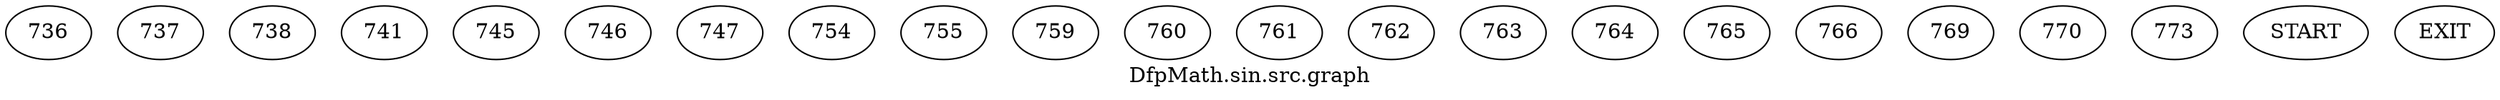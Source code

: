 /* --------------------------------------------------- */
/* Generated by Dr. Garbage Control Flow Graph Factory */
/* http://www.drgarbage.com                            */
/* Version: 4.5.0.201508311741                         */
/* Retrieved on: 2020-01-06 18:48:36.408               */
/* --------------------------------------------------- */
digraph "DfpMath.sin.src.graph" {
 graph [label="DfpMath.sin.src.graph"];
 2 [label="736" ]
 3 [label="737" ]
 4 [label="738" ]
 5 [label="741" ]
 6 [label="745" ]
 7 [label="746" ]
 8 [label="747" ]
 9 [label="754" ]
 10 [label="755" ]
 11 [label="759" ]
 12 [label="760" ]
 13 [label="761" ]
 14 [label="762" ]
 15 [label="763" ]
 16 [label="764" ]
 17 [label="765" ]
 18 [label="766" ]
 19 [label="769" ]
 20 [label="770" ]
 21 [label="773" ]
 22 [label="START" ]
 23 [label="EXIT" ]
 22  2
 2  3
 3  4
 4  5
 5  6
 6  7
 7  8
 6  9
 8  9
 9  10
 9  11
 10  11
 11  12
 12  13
 13  14
 14  15
 15  16
 16  17
 17  18
 13  19
 18  19
 19  20
 19  21
 20  21
 21  23
}
